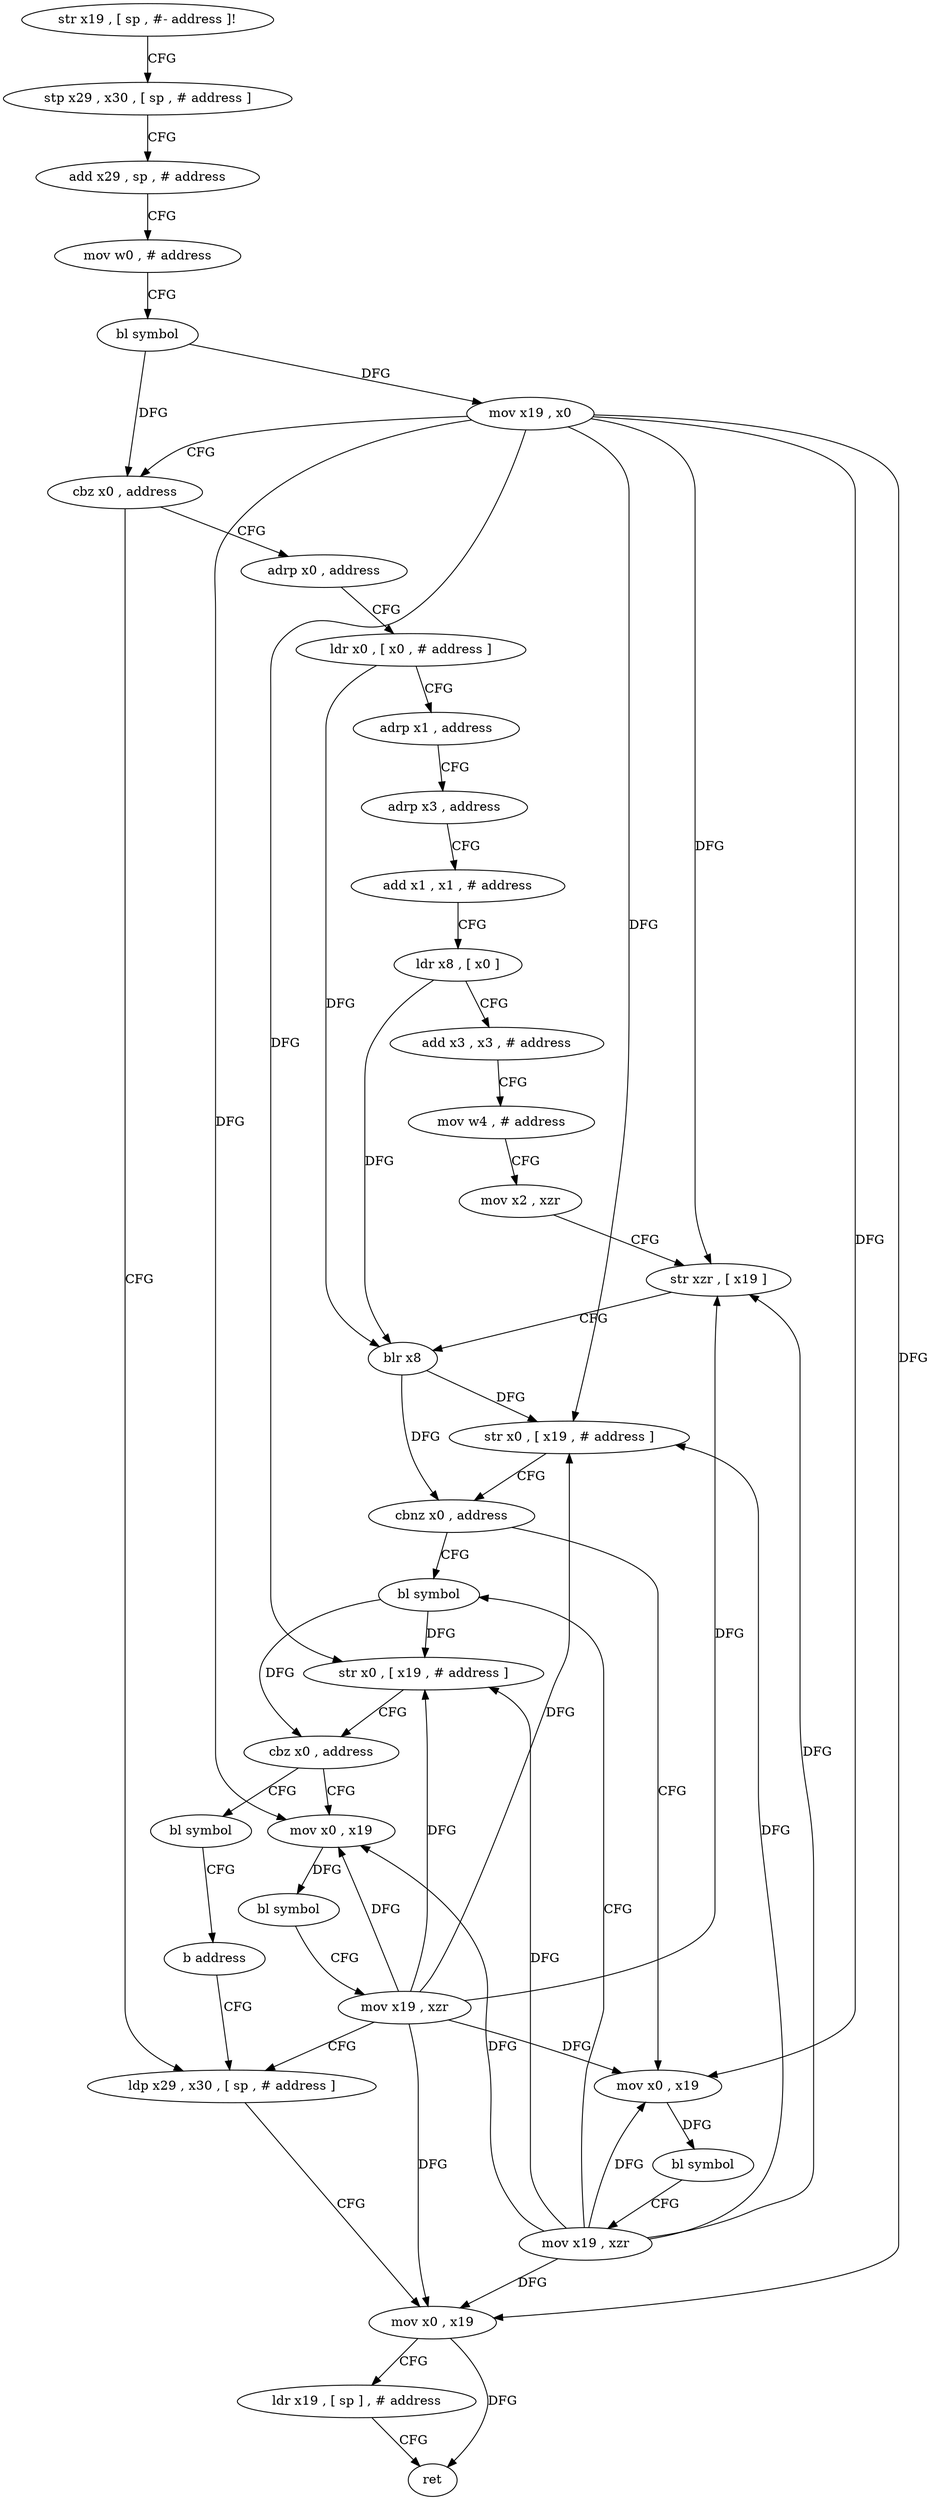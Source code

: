 digraph "func" {
"86820" [label = "str x19 , [ sp , #- address ]!" ]
"86824" [label = "stp x29 , x30 , [ sp , # address ]" ]
"86828" [label = "add x29 , sp , # address" ]
"86832" [label = "mov w0 , # address" ]
"86836" [label = "bl symbol" ]
"86840" [label = "mov x19 , x0" ]
"86844" [label = "cbz x0 , address" ]
"86944" [label = "ldp x29 , x30 , [ sp , # address ]" ]
"86848" [label = "adrp x0 , address" ]
"86948" [label = "mov x0 , x19" ]
"86952" [label = "ldr x19 , [ sp ] , # address" ]
"86956" [label = "ret" ]
"86852" [label = "ldr x0 , [ x0 , # address ]" ]
"86856" [label = "adrp x1 , address" ]
"86860" [label = "adrp x3 , address" ]
"86864" [label = "add x1 , x1 , # address" ]
"86868" [label = "ldr x8 , [ x0 ]" ]
"86872" [label = "add x3 , x3 , # address" ]
"86876" [label = "mov w4 , # address" ]
"86880" [label = "mov x2 , xzr" ]
"86884" [label = "str xzr , [ x19 ]" ]
"86888" [label = "blr x8" ]
"86892" [label = "str x0 , [ x19 , # address ]" ]
"86896" [label = "cbnz x0 , address" ]
"86912" [label = "bl symbol" ]
"86900" [label = "mov x0 , x19" ]
"86916" [label = "str x0 , [ x19 , # address ]" ]
"86920" [label = "cbz x0 , address" ]
"86932" [label = "mov x0 , x19" ]
"86924" [label = "bl symbol" ]
"86904" [label = "bl symbol" ]
"86908" [label = "mov x19 , xzr" ]
"86936" [label = "bl symbol" ]
"86940" [label = "mov x19 , xzr" ]
"86928" [label = "b address" ]
"86820" -> "86824" [ label = "CFG" ]
"86824" -> "86828" [ label = "CFG" ]
"86828" -> "86832" [ label = "CFG" ]
"86832" -> "86836" [ label = "CFG" ]
"86836" -> "86840" [ label = "DFG" ]
"86836" -> "86844" [ label = "DFG" ]
"86840" -> "86844" [ label = "CFG" ]
"86840" -> "86948" [ label = "DFG" ]
"86840" -> "86884" [ label = "DFG" ]
"86840" -> "86892" [ label = "DFG" ]
"86840" -> "86916" [ label = "DFG" ]
"86840" -> "86900" [ label = "DFG" ]
"86840" -> "86932" [ label = "DFG" ]
"86844" -> "86944" [ label = "CFG" ]
"86844" -> "86848" [ label = "CFG" ]
"86944" -> "86948" [ label = "CFG" ]
"86848" -> "86852" [ label = "CFG" ]
"86948" -> "86952" [ label = "CFG" ]
"86948" -> "86956" [ label = "DFG" ]
"86952" -> "86956" [ label = "CFG" ]
"86852" -> "86856" [ label = "CFG" ]
"86852" -> "86888" [ label = "DFG" ]
"86856" -> "86860" [ label = "CFG" ]
"86860" -> "86864" [ label = "CFG" ]
"86864" -> "86868" [ label = "CFG" ]
"86868" -> "86872" [ label = "CFG" ]
"86868" -> "86888" [ label = "DFG" ]
"86872" -> "86876" [ label = "CFG" ]
"86876" -> "86880" [ label = "CFG" ]
"86880" -> "86884" [ label = "CFG" ]
"86884" -> "86888" [ label = "CFG" ]
"86888" -> "86892" [ label = "DFG" ]
"86888" -> "86896" [ label = "DFG" ]
"86892" -> "86896" [ label = "CFG" ]
"86896" -> "86912" [ label = "CFG" ]
"86896" -> "86900" [ label = "CFG" ]
"86912" -> "86916" [ label = "DFG" ]
"86912" -> "86920" [ label = "DFG" ]
"86900" -> "86904" [ label = "DFG" ]
"86916" -> "86920" [ label = "CFG" ]
"86920" -> "86932" [ label = "CFG" ]
"86920" -> "86924" [ label = "CFG" ]
"86932" -> "86936" [ label = "DFG" ]
"86924" -> "86928" [ label = "CFG" ]
"86904" -> "86908" [ label = "CFG" ]
"86908" -> "86912" [ label = "CFG" ]
"86908" -> "86948" [ label = "DFG" ]
"86908" -> "86884" [ label = "DFG" ]
"86908" -> "86900" [ label = "DFG" ]
"86908" -> "86892" [ label = "DFG" ]
"86908" -> "86916" [ label = "DFG" ]
"86908" -> "86932" [ label = "DFG" ]
"86936" -> "86940" [ label = "CFG" ]
"86940" -> "86944" [ label = "CFG" ]
"86940" -> "86948" [ label = "DFG" ]
"86940" -> "86884" [ label = "DFG" ]
"86940" -> "86900" [ label = "DFG" ]
"86940" -> "86932" [ label = "DFG" ]
"86940" -> "86892" [ label = "DFG" ]
"86940" -> "86916" [ label = "DFG" ]
"86928" -> "86944" [ label = "CFG" ]
}
